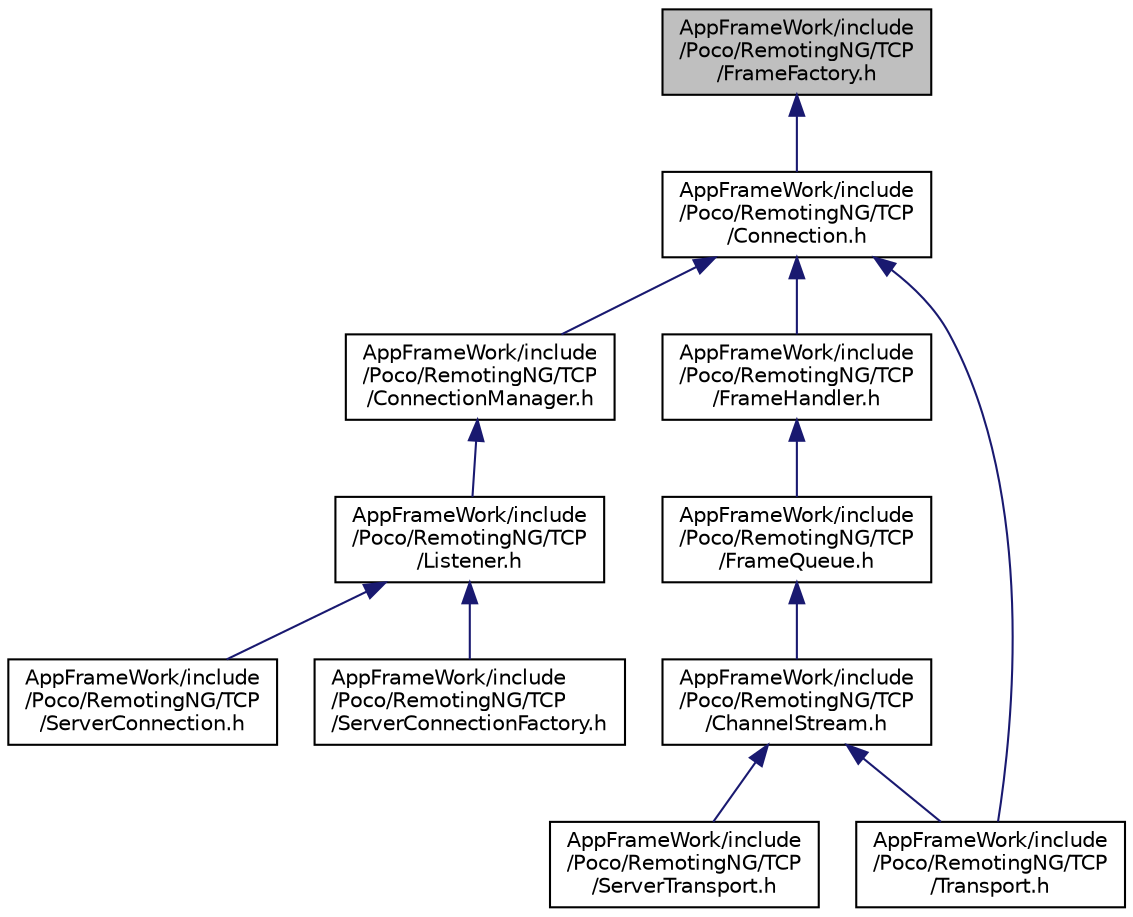 digraph "AppFrameWork/include/Poco/RemotingNG/TCP/FrameFactory.h"
{
 // LATEX_PDF_SIZE
  edge [fontname="Helvetica",fontsize="10",labelfontname="Helvetica",labelfontsize="10"];
  node [fontname="Helvetica",fontsize="10",shape=record];
  Node1 [label="AppFrameWork/include\l/Poco/RemotingNG/TCP\l/FrameFactory.h",height=0.2,width=0.4,color="black", fillcolor="grey75", style="filled", fontcolor="black",tooltip=" "];
  Node1 -> Node2 [dir="back",color="midnightblue",fontsize="10",style="solid"];
  Node2 [label="AppFrameWork/include\l/Poco/RemotingNG/TCP\l/Connection.h",height=0.2,width=0.4,color="black", fillcolor="white", style="filled",URL="$Connection_8h.html",tooltip=" "];
  Node2 -> Node3 [dir="back",color="midnightblue",fontsize="10",style="solid"];
  Node3 [label="AppFrameWork/include\l/Poco/RemotingNG/TCP\l/ConnectionManager.h",height=0.2,width=0.4,color="black", fillcolor="white", style="filled",URL="$ConnectionManager_8h.html",tooltip=" "];
  Node3 -> Node4 [dir="back",color="midnightblue",fontsize="10",style="solid"];
  Node4 [label="AppFrameWork/include\l/Poco/RemotingNG/TCP\l/Listener.h",height=0.2,width=0.4,color="black", fillcolor="white", style="filled",URL="$TCP_2Listener_8h.html",tooltip=" "];
  Node4 -> Node5 [dir="back",color="midnightblue",fontsize="10",style="solid"];
  Node5 [label="AppFrameWork/include\l/Poco/RemotingNG/TCP\l/ServerConnection.h",height=0.2,width=0.4,color="black", fillcolor="white", style="filled",URL="$ServerConnection_8h.html",tooltip=" "];
  Node4 -> Node6 [dir="back",color="midnightblue",fontsize="10",style="solid"];
  Node6 [label="AppFrameWork/include\l/Poco/RemotingNG/TCP\l/ServerConnectionFactory.h",height=0.2,width=0.4,color="black", fillcolor="white", style="filled",URL="$ServerConnectionFactory_8h.html",tooltip=" "];
  Node2 -> Node7 [dir="back",color="midnightblue",fontsize="10",style="solid"];
  Node7 [label="AppFrameWork/include\l/Poco/RemotingNG/TCP\l/FrameHandler.h",height=0.2,width=0.4,color="black", fillcolor="white", style="filled",URL="$FrameHandler_8h.html",tooltip=" "];
  Node7 -> Node8 [dir="back",color="midnightblue",fontsize="10",style="solid"];
  Node8 [label="AppFrameWork/include\l/Poco/RemotingNG/TCP\l/FrameQueue.h",height=0.2,width=0.4,color="black", fillcolor="white", style="filled",URL="$FrameQueue_8h.html",tooltip=" "];
  Node8 -> Node9 [dir="back",color="midnightblue",fontsize="10",style="solid"];
  Node9 [label="AppFrameWork/include\l/Poco/RemotingNG/TCP\l/ChannelStream.h",height=0.2,width=0.4,color="black", fillcolor="white", style="filled",URL="$ChannelStream_8h.html",tooltip=" "];
  Node9 -> Node10 [dir="back",color="midnightblue",fontsize="10",style="solid"];
  Node10 [label="AppFrameWork/include\l/Poco/RemotingNG/TCP\l/ServerTransport.h",height=0.2,width=0.4,color="black", fillcolor="white", style="filled",URL="$TCP_2ServerTransport_8h.html",tooltip=" "];
  Node9 -> Node11 [dir="back",color="midnightblue",fontsize="10",style="solid"];
  Node11 [label="AppFrameWork/include\l/Poco/RemotingNG/TCP\l/Transport.h",height=0.2,width=0.4,color="black", fillcolor="white", style="filled",URL="$TCP_2Transport_8h.html",tooltip=" "];
  Node2 -> Node11 [dir="back",color="midnightblue",fontsize="10",style="solid"];
}
